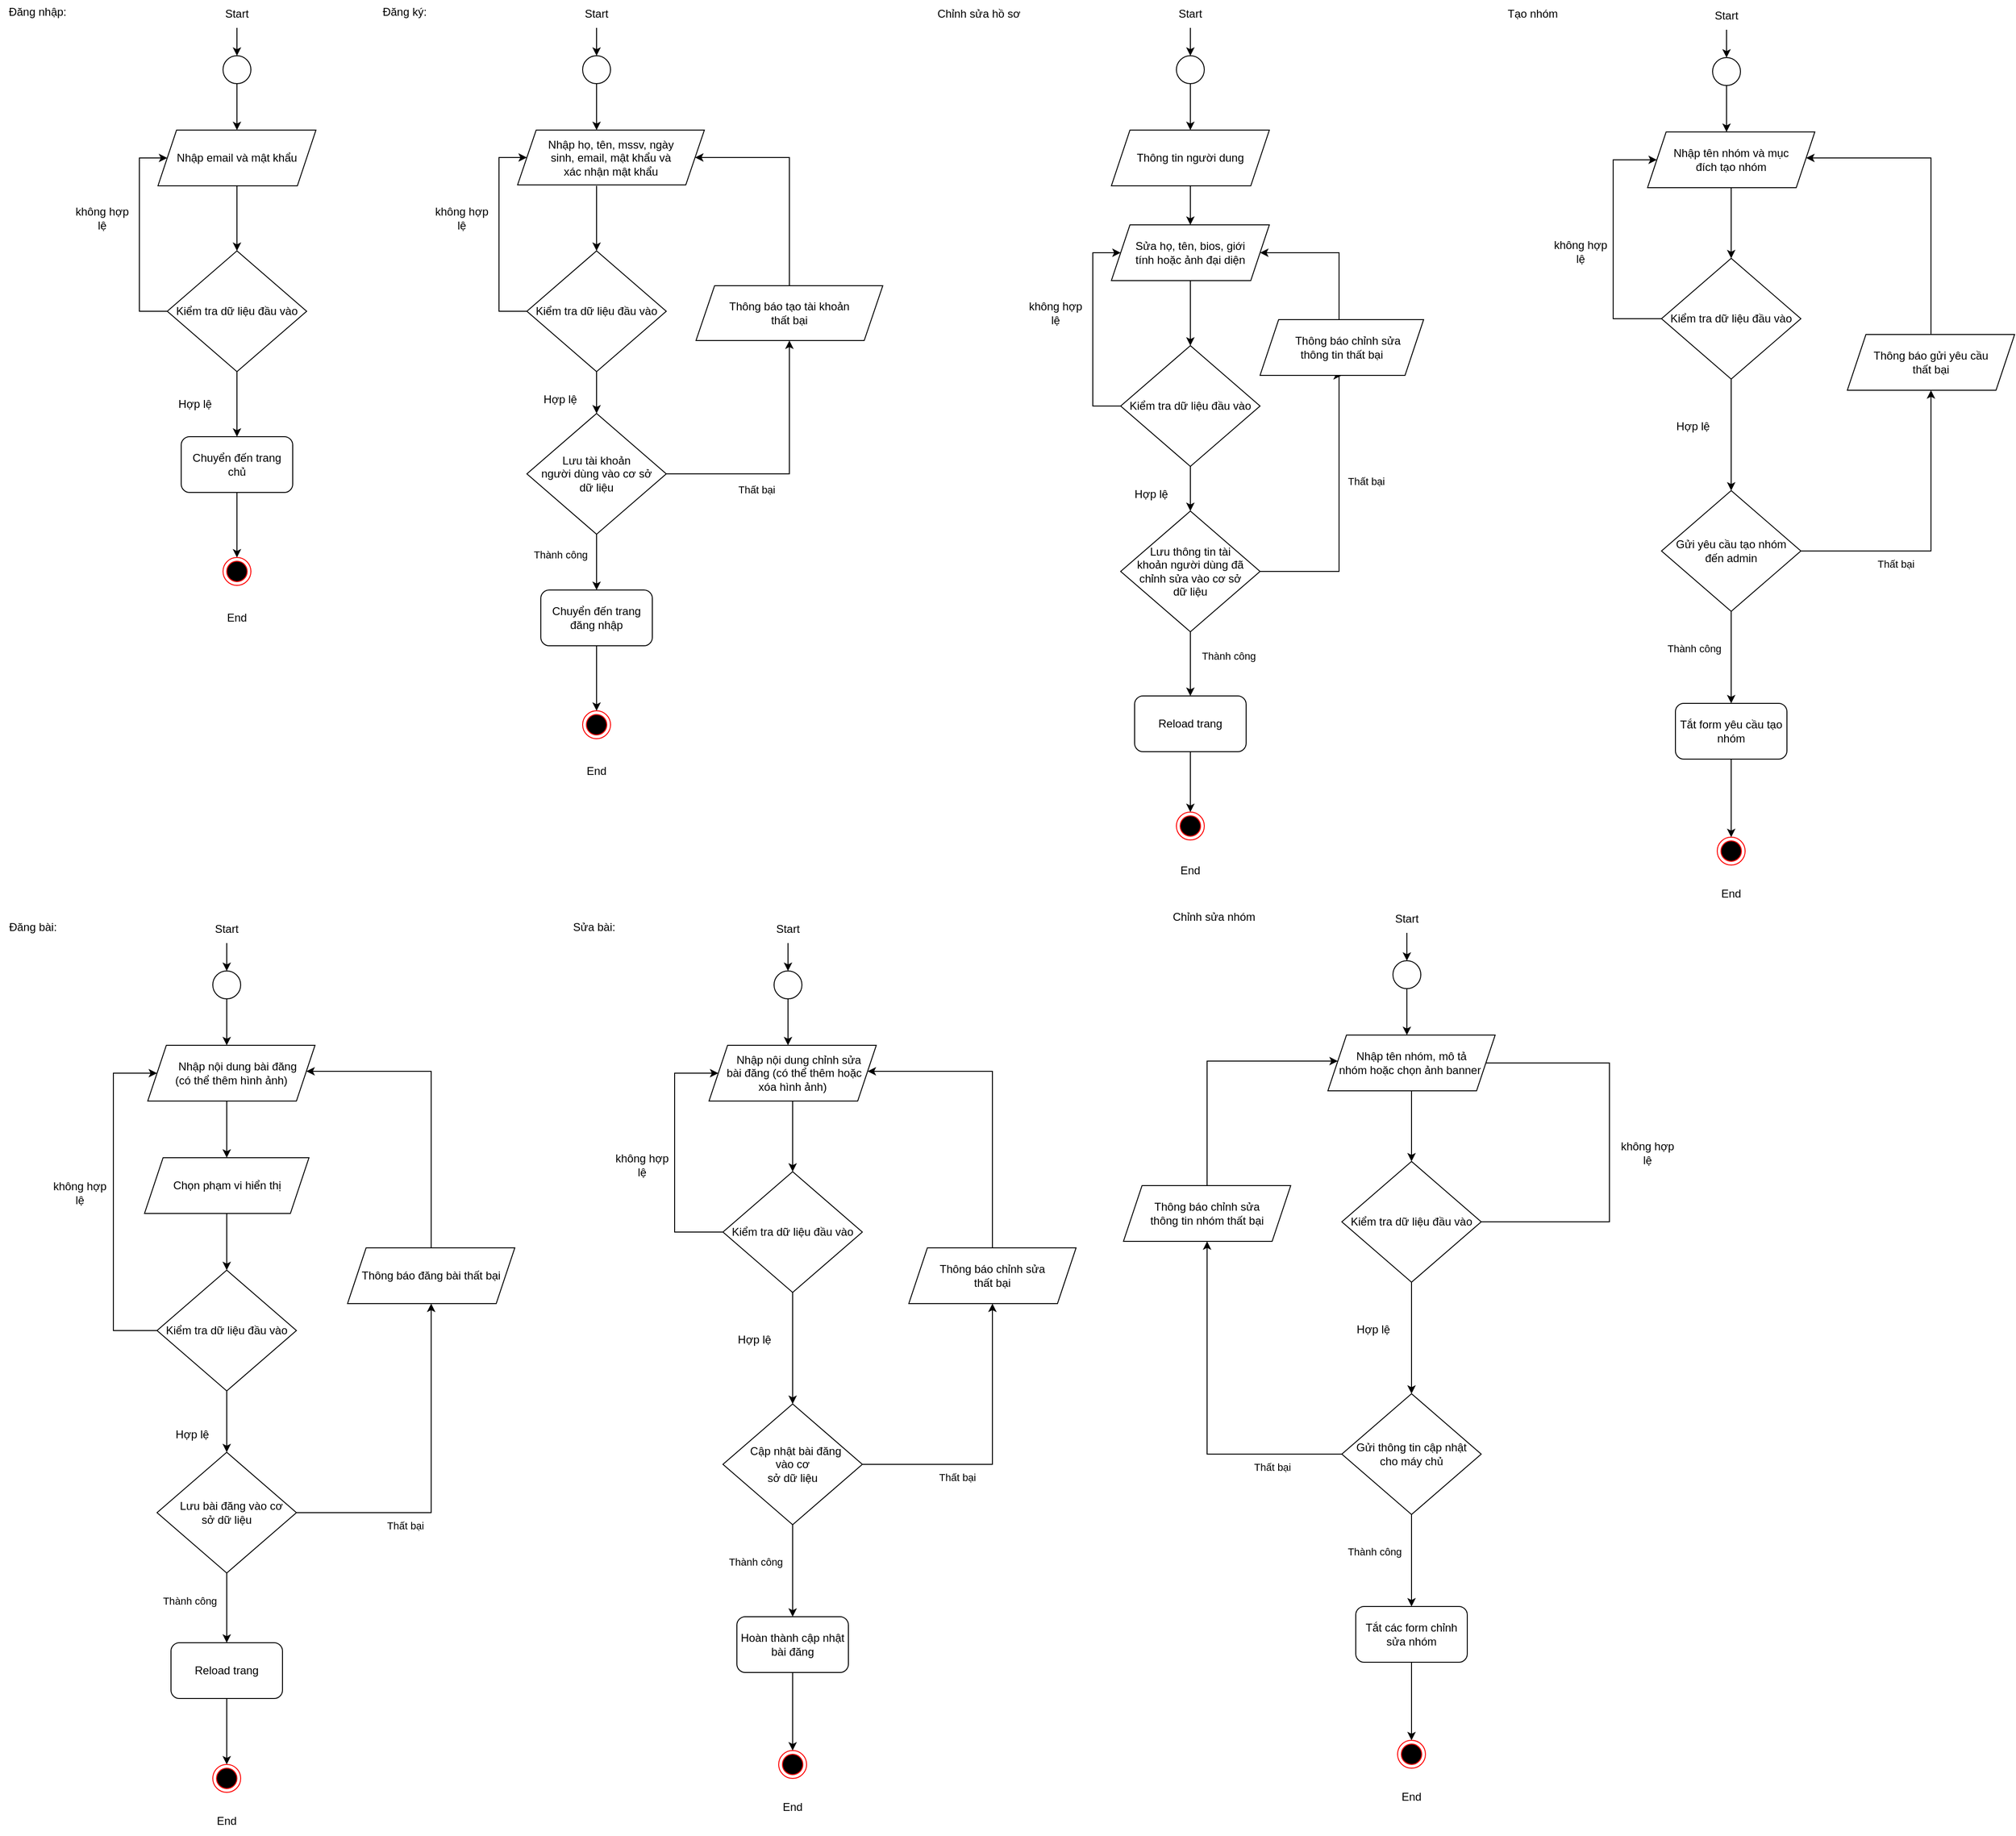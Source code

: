 <mxfile version="24.8.4">
  <diagram name="Page-1" id="thldua14ZTXM0ZRRVlnX">
    <mxGraphModel dx="1687" dy="973" grid="0" gridSize="10" guides="1" tooltips="1" connect="1" arrows="1" fold="1" page="1" pageScale="1" pageWidth="2339" pageHeight="3300" math="0" shadow="0">
      <root>
        <mxCell id="0" />
        <mxCell id="1" parent="0" />
        <mxCell id="zrPP4EijBJYdfeZ9ZNH7-3" value="" style="ellipse;whiteSpace=wrap;html=1;aspect=fixed;" parent="1" vertex="1">
          <mxGeometry x="350" y="100" width="30" height="30" as="geometry" />
        </mxCell>
        <mxCell id="zrPP4EijBJYdfeZ9ZNH7-4" value="" style="endArrow=classic;html=1;rounded=0;entryX=0.5;entryY=0;entryDx=0;entryDy=0;" parent="1" target="zrPP4EijBJYdfeZ9ZNH7-3" edge="1">
          <mxGeometry width="50" height="50" relative="1" as="geometry">
            <mxPoint x="365" y="70" as="sourcePoint" />
            <mxPoint x="565" as="targetPoint" />
          </mxGeometry>
        </mxCell>
        <mxCell id="zrPP4EijBJYdfeZ9ZNH7-5" value="Start" style="text;html=1;align=center;verticalAlign=middle;whiteSpace=wrap;rounded=0;" parent="1" vertex="1">
          <mxGeometry x="335" y="40" width="60" height="30" as="geometry" />
        </mxCell>
        <mxCell id="zrPP4EijBJYdfeZ9ZNH7-6" value="" style="endArrow=classic;html=1;rounded=0;entryX=0.5;entryY=0;entryDx=0;entryDy=0;exitX=0.5;exitY=1;exitDx=0;exitDy=0;" parent="1" source="zrPP4EijBJYdfeZ9ZNH7-3" edge="1">
          <mxGeometry width="50" height="50" relative="1" as="geometry">
            <mxPoint x="400" y="280" as="sourcePoint" />
            <mxPoint x="365" y="180" as="targetPoint" />
          </mxGeometry>
        </mxCell>
        <mxCell id="zrPP4EijBJYdfeZ9ZNH7-7" style="edgeStyle=orthogonalEdgeStyle;rounded=0;orthogonalLoop=1;jettySize=auto;html=1;entryX=0;entryY=0.5;entryDx=0;entryDy=0;" parent="1" source="zrPP4EijBJYdfeZ9ZNH7-9" target="zrPP4EijBJYdfeZ9ZNH7-17" edge="1">
          <mxGeometry relative="1" as="geometry">
            <mxPoint x="305" y="210" as="targetPoint" />
            <Array as="points">
              <mxPoint x="260" y="375" />
              <mxPoint x="260" y="210" />
            </Array>
          </mxGeometry>
        </mxCell>
        <mxCell id="zrPP4EijBJYdfeZ9ZNH7-8" style="edgeStyle=orthogonalEdgeStyle;rounded=0;orthogonalLoop=1;jettySize=auto;html=1;entryX=0.5;entryY=0;entryDx=0;entryDy=0;" parent="1" source="zrPP4EijBJYdfeZ9ZNH7-9" target="zrPP4EijBJYdfeZ9ZNH7-13" edge="1">
          <mxGeometry relative="1" as="geometry" />
        </mxCell>
        <mxCell id="zrPP4EijBJYdfeZ9ZNH7-9" value="Kiểm tra dữ liệu đầu vào" style="rhombus;whiteSpace=wrap;html=1;" parent="1" vertex="1">
          <mxGeometry x="290" y="310" width="150" height="130" as="geometry" />
        </mxCell>
        <mxCell id="zrPP4EijBJYdfeZ9ZNH7-10" value="" style="endArrow=classic;html=1;rounded=0;entryX=0.5;entryY=0;entryDx=0;entryDy=0;exitX=0.5;exitY=1;exitDx=0;exitDy=0;" parent="1" target="zrPP4EijBJYdfeZ9ZNH7-9" edge="1">
          <mxGeometry width="50" height="50" relative="1" as="geometry">
            <mxPoint x="365" y="240" as="sourcePoint" />
            <mxPoint x="450" y="330" as="targetPoint" />
          </mxGeometry>
        </mxCell>
        <mxCell id="zrPP4EijBJYdfeZ9ZNH7-11" value="không hợp lệ" style="text;html=1;align=center;verticalAlign=middle;whiteSpace=wrap;rounded=0;" parent="1" vertex="1">
          <mxGeometry x="190" y="260" width="60" height="30" as="geometry" />
        </mxCell>
        <mxCell id="zrPP4EijBJYdfeZ9ZNH7-12" style="edgeStyle=orthogonalEdgeStyle;rounded=0;orthogonalLoop=1;jettySize=auto;html=1;entryX=0.5;entryY=0;entryDx=0;entryDy=0;" parent="1" source="zrPP4EijBJYdfeZ9ZNH7-13" target="zrPP4EijBJYdfeZ9ZNH7-15" edge="1">
          <mxGeometry relative="1" as="geometry" />
        </mxCell>
        <mxCell id="zrPP4EijBJYdfeZ9ZNH7-13" value="Chuyển đến trang chủ" style="rounded=1;whiteSpace=wrap;html=1;" parent="1" vertex="1">
          <mxGeometry x="305" y="510" width="120" height="60" as="geometry" />
        </mxCell>
        <mxCell id="zrPP4EijBJYdfeZ9ZNH7-14" value="Hợp lệ" style="text;html=1;align=center;verticalAlign=middle;whiteSpace=wrap;rounded=0;" parent="1" vertex="1">
          <mxGeometry x="290" y="460" width="60" height="30" as="geometry" />
        </mxCell>
        <mxCell id="zrPP4EijBJYdfeZ9ZNH7-15" value="" style="ellipse;html=1;shape=endState;fillColor=#000000;strokeColor=#ff0000;" parent="1" vertex="1">
          <mxGeometry x="350" y="640" width="30" height="30" as="geometry" />
        </mxCell>
        <mxCell id="zrPP4EijBJYdfeZ9ZNH7-16" value="End" style="text;html=1;align=center;verticalAlign=middle;whiteSpace=wrap;rounded=0;" parent="1" vertex="1">
          <mxGeometry x="335" y="690" width="60" height="30" as="geometry" />
        </mxCell>
        <mxCell id="zrPP4EijBJYdfeZ9ZNH7-17" value="Nhập email và mật khẩu" style="shape=parallelogram;perimeter=parallelogramPerimeter;whiteSpace=wrap;html=1;fixedSize=1;" parent="1" vertex="1">
          <mxGeometry x="280" y="180" width="170" height="60" as="geometry" />
        </mxCell>
        <mxCell id="zrPP4EijBJYdfeZ9ZNH7-18" value="Đăng nhập:" style="text;html=1;align=center;verticalAlign=middle;resizable=0;points=[];autosize=1;strokeColor=none;fillColor=none;" parent="1" vertex="1">
          <mxGeometry x="110" y="40" width="80" height="26" as="geometry" />
        </mxCell>
        <mxCell id="zrPP4EijBJYdfeZ9ZNH7-19" value="" style="ellipse;whiteSpace=wrap;html=1;aspect=fixed;" parent="1" vertex="1">
          <mxGeometry x="737" y="100" width="30" height="30" as="geometry" />
        </mxCell>
        <mxCell id="zrPP4EijBJYdfeZ9ZNH7-20" value="" style="endArrow=classic;html=1;rounded=0;entryX=0.5;entryY=0;entryDx=0;entryDy=0;" parent="1" target="zrPP4EijBJYdfeZ9ZNH7-19" edge="1">
          <mxGeometry width="50" height="50" relative="1" as="geometry">
            <mxPoint x="752" y="70" as="sourcePoint" />
            <mxPoint x="952" as="targetPoint" />
          </mxGeometry>
        </mxCell>
        <mxCell id="zrPP4EijBJYdfeZ9ZNH7-21" value="Start" style="text;html=1;align=center;verticalAlign=middle;whiteSpace=wrap;rounded=0;" parent="1" vertex="1">
          <mxGeometry x="722" y="40" width="60" height="30" as="geometry" />
        </mxCell>
        <mxCell id="zrPP4EijBJYdfeZ9ZNH7-22" value="" style="endArrow=classic;html=1;rounded=0;entryX=0.5;entryY=0;entryDx=0;entryDy=0;exitX=0.5;exitY=1;exitDx=0;exitDy=0;" parent="1" source="zrPP4EijBJYdfeZ9ZNH7-19" edge="1">
          <mxGeometry width="50" height="50" relative="1" as="geometry">
            <mxPoint x="787" y="280" as="sourcePoint" />
            <mxPoint x="752" y="180" as="targetPoint" />
          </mxGeometry>
        </mxCell>
        <mxCell id="zrPP4EijBJYdfeZ9ZNH7-23" style="edgeStyle=orthogonalEdgeStyle;rounded=0;orthogonalLoop=1;jettySize=auto;html=1;entryX=0;entryY=0.5;entryDx=0;entryDy=0;" parent="1" source="zrPP4EijBJYdfeZ9ZNH7-25" target="zrPP4EijBJYdfeZ9ZNH7-33" edge="1">
          <mxGeometry relative="1" as="geometry">
            <mxPoint x="692" y="210" as="targetPoint" />
            <Array as="points">
              <mxPoint x="647" y="375" />
              <mxPoint x="647" y="210" />
            </Array>
          </mxGeometry>
        </mxCell>
        <mxCell id="zrPP4EijBJYdfeZ9ZNH7-24" style="edgeStyle=orthogonalEdgeStyle;rounded=0;orthogonalLoop=1;jettySize=auto;html=1;" parent="1" source="zrPP4EijBJYdfeZ9ZNH7-25" target="zrPP4EijBJYdfeZ9ZNH7-82" edge="1">
          <mxGeometry relative="1" as="geometry">
            <mxPoint x="752" y="510" as="targetPoint" />
          </mxGeometry>
        </mxCell>
        <mxCell id="zrPP4EijBJYdfeZ9ZNH7-25" value="Kiểm tra dữ liệu đầu vào" style="rhombus;whiteSpace=wrap;html=1;" parent="1" vertex="1">
          <mxGeometry x="677" y="310" width="150" height="130" as="geometry" />
        </mxCell>
        <mxCell id="zrPP4EijBJYdfeZ9ZNH7-26" value="" style="endArrow=classic;html=1;rounded=0;entryX=0.5;entryY=0;entryDx=0;entryDy=0;exitX=0.5;exitY=1;exitDx=0;exitDy=0;" parent="1" target="zrPP4EijBJYdfeZ9ZNH7-25" edge="1">
          <mxGeometry width="50" height="50" relative="1" as="geometry">
            <mxPoint x="752" y="240" as="sourcePoint" />
            <mxPoint x="837" y="330" as="targetPoint" />
          </mxGeometry>
        </mxCell>
        <mxCell id="zrPP4EijBJYdfeZ9ZNH7-27" value="không hợp lệ" style="text;html=1;align=center;verticalAlign=middle;whiteSpace=wrap;rounded=0;" parent="1" vertex="1">
          <mxGeometry x="577" y="260" width="60" height="30" as="geometry" />
        </mxCell>
        <mxCell id="zrPP4EijBJYdfeZ9ZNH7-28" style="edgeStyle=orthogonalEdgeStyle;rounded=0;orthogonalLoop=1;jettySize=auto;html=1;entryX=0.5;entryY=0;entryDx=0;entryDy=0;" parent="1" source="zrPP4EijBJYdfeZ9ZNH7-29" target="zrPP4EijBJYdfeZ9ZNH7-31" edge="1">
          <mxGeometry relative="1" as="geometry" />
        </mxCell>
        <mxCell id="zrPP4EijBJYdfeZ9ZNH7-29" value="Chuyển đến trang đăng nhập" style="rounded=1;whiteSpace=wrap;html=1;" parent="1" vertex="1">
          <mxGeometry x="692" y="675" width="120" height="60" as="geometry" />
        </mxCell>
        <mxCell id="zrPP4EijBJYdfeZ9ZNH7-30" value="Hợp lệ" style="text;html=1;align=center;verticalAlign=middle;whiteSpace=wrap;rounded=0;" parent="1" vertex="1">
          <mxGeometry x="683" y="455" width="60" height="30" as="geometry" />
        </mxCell>
        <mxCell id="zrPP4EijBJYdfeZ9ZNH7-31" value="" style="ellipse;html=1;shape=endState;fillColor=#000000;strokeColor=#ff0000;" parent="1" vertex="1">
          <mxGeometry x="737" y="805" width="30" height="30" as="geometry" />
        </mxCell>
        <mxCell id="zrPP4EijBJYdfeZ9ZNH7-32" value="End" style="text;html=1;align=center;verticalAlign=middle;whiteSpace=wrap;rounded=0;" parent="1" vertex="1">
          <mxGeometry x="722" y="855" width="60" height="30" as="geometry" />
        </mxCell>
        <mxCell id="zrPP4EijBJYdfeZ9ZNH7-33" value="Nhập họ, tên, mssv, ngày&lt;div&gt;sinh, email, mật khẩu và&lt;/div&gt;&lt;div&gt;xác nhận mật khẩu&lt;/div&gt;" style="shape=parallelogram;perimeter=parallelogramPerimeter;whiteSpace=wrap;html=1;fixedSize=1;" parent="1" vertex="1">
          <mxGeometry x="667" y="180" width="201" height="59" as="geometry" />
        </mxCell>
        <mxCell id="zrPP4EijBJYdfeZ9ZNH7-34" value="Đăng ký:" style="text;html=1;align=center;verticalAlign=middle;resizable=0;points=[];autosize=1;strokeColor=none;fillColor=none;" parent="1" vertex="1">
          <mxGeometry x="512" y="40" width="65" height="26" as="geometry" />
        </mxCell>
        <mxCell id="zrPP4EijBJYdfeZ9ZNH7-35" value="" style="ellipse;whiteSpace=wrap;html=1;aspect=fixed;" parent="1" vertex="1">
          <mxGeometry x="1376" y="100" width="30" height="30" as="geometry" />
        </mxCell>
        <mxCell id="zrPP4EijBJYdfeZ9ZNH7-36" value="" style="endArrow=classic;html=1;rounded=0;entryX=0.5;entryY=0;entryDx=0;entryDy=0;" parent="1" target="zrPP4EijBJYdfeZ9ZNH7-35" edge="1">
          <mxGeometry width="50" height="50" relative="1" as="geometry">
            <mxPoint x="1391" y="70" as="sourcePoint" />
            <mxPoint x="1591" as="targetPoint" />
          </mxGeometry>
        </mxCell>
        <mxCell id="zrPP4EijBJYdfeZ9ZNH7-37" value="Start" style="text;html=1;align=center;verticalAlign=middle;whiteSpace=wrap;rounded=0;" parent="1" vertex="1">
          <mxGeometry x="1361" y="40" width="60" height="30" as="geometry" />
        </mxCell>
        <mxCell id="zrPP4EijBJYdfeZ9ZNH7-38" value="" style="endArrow=classic;html=1;rounded=0;exitX=0.5;exitY=1;exitDx=0;exitDy=0;" parent="1" source="zrPP4EijBJYdfeZ9ZNH7-35" target="zrPP4EijBJYdfeZ9ZNH7-71" edge="1">
          <mxGeometry width="50" height="50" relative="1" as="geometry">
            <mxPoint x="1426" y="280" as="sourcePoint" />
            <mxPoint x="1391" y="180" as="targetPoint" />
          </mxGeometry>
        </mxCell>
        <mxCell id="zrPP4EijBJYdfeZ9ZNH7-39" style="edgeStyle=orthogonalEdgeStyle;rounded=0;orthogonalLoop=1;jettySize=auto;html=1;entryX=0;entryY=0.5;entryDx=0;entryDy=0;" parent="1" source="zrPP4EijBJYdfeZ9ZNH7-41" target="zrPP4EijBJYdfeZ9ZNH7-49" edge="1">
          <mxGeometry relative="1" as="geometry">
            <mxPoint x="1331" y="312" as="targetPoint" />
            <Array as="points">
              <mxPoint x="1286" y="477" />
              <mxPoint x="1286" y="312" />
            </Array>
          </mxGeometry>
        </mxCell>
        <mxCell id="zrPP4EijBJYdfeZ9ZNH7-40" style="edgeStyle=orthogonalEdgeStyle;rounded=0;orthogonalLoop=1;jettySize=auto;html=1;" parent="1" source="zrPP4EijBJYdfeZ9ZNH7-41" target="zrPP4EijBJYdfeZ9ZNH7-75" edge="1">
          <mxGeometry relative="1" as="geometry">
            <mxPoint x="1391" y="612" as="targetPoint" />
          </mxGeometry>
        </mxCell>
        <mxCell id="zrPP4EijBJYdfeZ9ZNH7-41" value="Kiểm tra dữ liệu đầu vào" style="rhombus;whiteSpace=wrap;html=1;" parent="1" vertex="1">
          <mxGeometry x="1316" y="412" width="150" height="130" as="geometry" />
        </mxCell>
        <mxCell id="zrPP4EijBJYdfeZ9ZNH7-42" value="" style="endArrow=classic;html=1;rounded=0;entryX=0.5;entryY=0;entryDx=0;entryDy=0;exitX=0.5;exitY=1;exitDx=0;exitDy=0;" parent="1" target="zrPP4EijBJYdfeZ9ZNH7-41" edge="1">
          <mxGeometry width="50" height="50" relative="1" as="geometry">
            <mxPoint x="1391" y="342" as="sourcePoint" />
            <mxPoint x="1476" y="432" as="targetPoint" />
          </mxGeometry>
        </mxCell>
        <mxCell id="zrPP4EijBJYdfeZ9ZNH7-43" value="không hợp lệ" style="text;html=1;align=center;verticalAlign=middle;whiteSpace=wrap;rounded=0;" parent="1" vertex="1">
          <mxGeometry x="1216" y="362" width="60" height="30" as="geometry" />
        </mxCell>
        <mxCell id="zrPP4EijBJYdfeZ9ZNH7-44" style="edgeStyle=orthogonalEdgeStyle;rounded=0;orthogonalLoop=1;jettySize=auto;html=1;entryX=0.5;entryY=0;entryDx=0;entryDy=0;" parent="1" source="zrPP4EijBJYdfeZ9ZNH7-45" target="zrPP4EijBJYdfeZ9ZNH7-47" edge="1">
          <mxGeometry relative="1" as="geometry" />
        </mxCell>
        <mxCell id="zrPP4EijBJYdfeZ9ZNH7-45" value="Reload trang" style="rounded=1;whiteSpace=wrap;html=1;" parent="1" vertex="1">
          <mxGeometry x="1331" y="789" width="120" height="60" as="geometry" />
        </mxCell>
        <mxCell id="zrPP4EijBJYdfeZ9ZNH7-46" value="Hợp lệ" style="text;html=1;align=center;verticalAlign=middle;whiteSpace=wrap;rounded=0;" parent="1" vertex="1">
          <mxGeometry x="1319" y="557" width="60" height="30" as="geometry" />
        </mxCell>
        <mxCell id="zrPP4EijBJYdfeZ9ZNH7-47" value="" style="ellipse;html=1;shape=endState;fillColor=#000000;strokeColor=#ff0000;" parent="1" vertex="1">
          <mxGeometry x="1376" y="914" width="30" height="30" as="geometry" />
        </mxCell>
        <mxCell id="zrPP4EijBJYdfeZ9ZNH7-48" value="End" style="text;html=1;align=center;verticalAlign=middle;whiteSpace=wrap;rounded=0;" parent="1" vertex="1">
          <mxGeometry x="1361" y="962" width="60" height="30" as="geometry" />
        </mxCell>
        <mxCell id="zrPP4EijBJYdfeZ9ZNH7-49" value="Sửa họ, tên, bios, giới&lt;div&gt;tính hoặc ảnh đại diện&lt;/div&gt;" style="shape=parallelogram;perimeter=parallelogramPerimeter;whiteSpace=wrap;html=1;fixedSize=1;" parent="1" vertex="1">
          <mxGeometry x="1306" y="282" width="170" height="60" as="geometry" />
        </mxCell>
        <mxCell id="zrPP4EijBJYdfeZ9ZNH7-50" value="Chỉnh sửa hồ sơ" style="text;html=1;align=center;verticalAlign=middle;resizable=0;points=[];autosize=1;strokeColor=none;fillColor=none;" parent="1" vertex="1">
          <mxGeometry x="1109" y="42" width="107" height="26" as="geometry" />
        </mxCell>
        <mxCell id="zrPP4EijBJYdfeZ9ZNH7-51" value="" style="ellipse;whiteSpace=wrap;html=1;aspect=fixed;" parent="1" vertex="1">
          <mxGeometry x="339" y="1085" width="30" height="30" as="geometry" />
        </mxCell>
        <mxCell id="zrPP4EijBJYdfeZ9ZNH7-52" value="" style="endArrow=classic;html=1;rounded=0;entryX=0.5;entryY=0;entryDx=0;entryDy=0;" parent="1" target="zrPP4EijBJYdfeZ9ZNH7-51" edge="1">
          <mxGeometry width="50" height="50" relative="1" as="geometry">
            <mxPoint x="354" y="1055" as="sourcePoint" />
            <mxPoint x="554" y="985" as="targetPoint" />
          </mxGeometry>
        </mxCell>
        <mxCell id="zrPP4EijBJYdfeZ9ZNH7-53" value="Start" style="text;html=1;align=center;verticalAlign=middle;whiteSpace=wrap;rounded=0;" parent="1" vertex="1">
          <mxGeometry x="324" y="1025" width="60" height="30" as="geometry" />
        </mxCell>
        <mxCell id="zrPP4EijBJYdfeZ9ZNH7-54" value="" style="endArrow=classic;html=1;rounded=0;entryX=0.5;entryY=0;entryDx=0;entryDy=0;exitX=0.5;exitY=1;exitDx=0;exitDy=0;" parent="1" source="zrPP4EijBJYdfeZ9ZNH7-51" edge="1">
          <mxGeometry width="50" height="50" relative="1" as="geometry">
            <mxPoint x="389" y="1265" as="sourcePoint" />
            <mxPoint x="354" y="1165" as="targetPoint" />
          </mxGeometry>
        </mxCell>
        <mxCell id="zrPP4EijBJYdfeZ9ZNH7-55" style="edgeStyle=orthogonalEdgeStyle;rounded=0;orthogonalLoop=1;jettySize=auto;html=1;entryX=0;entryY=0.5;entryDx=0;entryDy=0;" parent="1" source="zrPP4EijBJYdfeZ9ZNH7-57" target="zrPP4EijBJYdfeZ9ZNH7-65" edge="1">
          <mxGeometry relative="1" as="geometry">
            <mxPoint x="294" y="1195" as="targetPoint" />
            <Array as="points">
              <mxPoint x="232" y="1472" />
              <mxPoint x="232" y="1195" />
            </Array>
          </mxGeometry>
        </mxCell>
        <mxCell id="zrPP4EijBJYdfeZ9ZNH7-56" style="edgeStyle=orthogonalEdgeStyle;rounded=0;orthogonalLoop=1;jettySize=auto;html=1;" parent="1" source="zrPP4EijBJYdfeZ9ZNH7-57" target="zrPP4EijBJYdfeZ9ZNH7-89" edge="1">
          <mxGeometry relative="1" as="geometry" />
        </mxCell>
        <mxCell id="zrPP4EijBJYdfeZ9ZNH7-57" value="Kiểm tra dữ liệu đầu vào" style="rhombus;whiteSpace=wrap;html=1;" parent="1" vertex="1">
          <mxGeometry x="279" y="1407" width="150" height="130" as="geometry" />
        </mxCell>
        <mxCell id="zrPP4EijBJYdfeZ9ZNH7-58" value="" style="endArrow=classic;html=1;rounded=0;entryX=0.5;entryY=0;entryDx=0;entryDy=0;exitX=0.5;exitY=1;exitDx=0;exitDy=0;" parent="1" target="zrPP4EijBJYdfeZ9ZNH7-67" edge="1">
          <mxGeometry width="50" height="50" relative="1" as="geometry">
            <mxPoint x="354" y="1225" as="sourcePoint" />
            <mxPoint x="439" y="1315" as="targetPoint" />
          </mxGeometry>
        </mxCell>
        <mxCell id="zrPP4EijBJYdfeZ9ZNH7-59" value="không hợp lệ" style="text;html=1;align=center;verticalAlign=middle;whiteSpace=wrap;rounded=0;" parent="1" vertex="1">
          <mxGeometry x="166" y="1309" width="60" height="30" as="geometry" />
        </mxCell>
        <mxCell id="zrPP4EijBJYdfeZ9ZNH7-60" style="edgeStyle=orthogonalEdgeStyle;rounded=0;orthogonalLoop=1;jettySize=auto;html=1;entryX=0.5;entryY=0;entryDx=0;entryDy=0;" parent="1" source="zrPP4EijBJYdfeZ9ZNH7-61" target="zrPP4EijBJYdfeZ9ZNH7-63" edge="1">
          <mxGeometry relative="1" as="geometry" />
        </mxCell>
        <mxCell id="zrPP4EijBJYdfeZ9ZNH7-61" value="Reload trang" style="rounded=1;whiteSpace=wrap;html=1;" parent="1" vertex="1">
          <mxGeometry x="294" y="1808" width="120" height="60" as="geometry" />
        </mxCell>
        <mxCell id="zrPP4EijBJYdfeZ9ZNH7-62" value="Hợp lệ" style="text;html=1;align=center;verticalAlign=middle;whiteSpace=wrap;rounded=0;" parent="1" vertex="1">
          <mxGeometry x="287" y="1569" width="60" height="30" as="geometry" />
        </mxCell>
        <mxCell id="zrPP4EijBJYdfeZ9ZNH7-63" value="" style="ellipse;html=1;shape=endState;fillColor=#000000;strokeColor=#ff0000;" parent="1" vertex="1">
          <mxGeometry x="339" y="1939" width="30" height="30" as="geometry" />
        </mxCell>
        <mxCell id="zrPP4EijBJYdfeZ9ZNH7-64" value="End" style="text;html=1;align=center;verticalAlign=middle;whiteSpace=wrap;rounded=0;" parent="1" vertex="1">
          <mxGeometry x="324" y="1985" width="60" height="30" as="geometry" />
        </mxCell>
        <mxCell id="zrPP4EijBJYdfeZ9ZNH7-65" value="&amp;nbsp; &amp;nbsp; Nhập nội dung bài đăng&lt;div&gt;(có thể thêm hình ảnh)&lt;/div&gt;" style="shape=parallelogram;perimeter=parallelogramPerimeter;whiteSpace=wrap;html=1;fixedSize=1;" parent="1" vertex="1">
          <mxGeometry x="269" y="1165" width="180" height="60" as="geometry" />
        </mxCell>
        <mxCell id="zrPP4EijBJYdfeZ9ZNH7-66" value="Đăng bài:" style="text;html=1;align=center;verticalAlign=middle;resizable=0;points=[];autosize=1;strokeColor=none;fillColor=none;" parent="1" vertex="1">
          <mxGeometry x="110" y="1025" width="69" height="26" as="geometry" />
        </mxCell>
        <mxCell id="zrPP4EijBJYdfeZ9ZNH7-68" style="edgeStyle=orthogonalEdgeStyle;rounded=0;orthogonalLoop=1;jettySize=auto;html=1;exitX=0.5;exitY=1;exitDx=0;exitDy=0;" parent="1" source="zrPP4EijBJYdfeZ9ZNH7-67" target="zrPP4EijBJYdfeZ9ZNH7-57" edge="1">
          <mxGeometry relative="1" as="geometry" />
        </mxCell>
        <mxCell id="zrPP4EijBJYdfeZ9ZNH7-67" value="Chọn phạm vi hiển thị" style="shape=parallelogram;perimeter=parallelogramPerimeter;whiteSpace=wrap;html=1;fixedSize=1;" parent="1" vertex="1">
          <mxGeometry x="265.5" y="1286" width="177" height="60" as="geometry" />
        </mxCell>
        <mxCell id="zrPP4EijBJYdfeZ9ZNH7-70" style="edgeStyle=orthogonalEdgeStyle;rounded=0;orthogonalLoop=1;jettySize=auto;html=1;" parent="1" source="zrPP4EijBJYdfeZ9ZNH7-82" target="zrPP4EijBJYdfeZ9ZNH7-29" edge="1">
          <mxGeometry relative="1" as="geometry">
            <mxPoint x="752" y="570" as="sourcePoint" />
          </mxGeometry>
        </mxCell>
        <mxCell id="zrPP4EijBJYdfeZ9ZNH7-86" value="Thành công" style="edgeLabel;html=1;align=center;verticalAlign=middle;resizable=0;points=[];" parent="zrPP4EijBJYdfeZ9ZNH7-70" vertex="1" connectable="0">
          <mxGeometry x="-0.3" relative="1" as="geometry">
            <mxPoint x="-39" y="1" as="offset" />
          </mxGeometry>
        </mxCell>
        <mxCell id="zrPP4EijBJYdfeZ9ZNH7-72" style="edgeStyle=orthogonalEdgeStyle;rounded=0;orthogonalLoop=1;jettySize=auto;html=1;exitX=0.5;exitY=1;exitDx=0;exitDy=0;" parent="1" source="zrPP4EijBJYdfeZ9ZNH7-71" target="zrPP4EijBJYdfeZ9ZNH7-49" edge="1">
          <mxGeometry relative="1" as="geometry" />
        </mxCell>
        <mxCell id="zrPP4EijBJYdfeZ9ZNH7-71" value="Thông tin người dung" style="shape=parallelogram;perimeter=parallelogramPerimeter;whiteSpace=wrap;html=1;fixedSize=1;" parent="1" vertex="1">
          <mxGeometry x="1306" y="180" width="170" height="60" as="geometry" />
        </mxCell>
        <mxCell id="zrPP4EijBJYdfeZ9ZNH7-74" style="edgeStyle=orthogonalEdgeStyle;rounded=0;orthogonalLoop=1;jettySize=auto;html=1;exitX=0.5;exitY=1;exitDx=0;exitDy=0;" parent="1" source="zrPP4EijBJYdfeZ9ZNH7-75" target="zrPP4EijBJYdfeZ9ZNH7-45" edge="1">
          <mxGeometry relative="1" as="geometry">
            <mxPoint x="1391" y="672" as="sourcePoint" />
          </mxGeometry>
        </mxCell>
        <mxCell id="zrPP4EijBJYdfeZ9ZNH7-76" style="edgeStyle=orthogonalEdgeStyle;rounded=0;orthogonalLoop=1;jettySize=auto;html=1;exitX=1;exitY=0.5;exitDx=0;exitDy=0;entryX=0.5;entryY=1;entryDx=0;entryDy=0;" parent="1" source="zrPP4EijBJYdfeZ9ZNH7-75" target="zrPP4EijBJYdfeZ9ZNH7-79" edge="1">
          <mxGeometry relative="1" as="geometry">
            <Array as="points">
              <mxPoint x="1551" y="655" />
            </Array>
          </mxGeometry>
        </mxCell>
        <mxCell id="zrPP4EijBJYdfeZ9ZNH7-77" value="Thành công" style="edgeLabel;html=1;align=center;verticalAlign=middle;resizable=0;points=[];" parent="zrPP4EijBJYdfeZ9ZNH7-76" vertex="1" connectable="0">
          <mxGeometry x="0.252" y="2" relative="1" as="geometry">
            <mxPoint x="-117" y="193" as="offset" />
          </mxGeometry>
        </mxCell>
        <mxCell id="zrPP4EijBJYdfeZ9ZNH7-78" value="Thất bại" style="edgeLabel;html=1;align=center;verticalAlign=middle;resizable=0;points=[];" parent="zrPP4EijBJYdfeZ9ZNH7-76" vertex="1" connectable="0">
          <mxGeometry x="0.01" y="-4" relative="1" as="geometry">
            <mxPoint x="25" y="-31" as="offset" />
          </mxGeometry>
        </mxCell>
        <mxCell id="zrPP4EijBJYdfeZ9ZNH7-75" value="Lưu thông tin tài&lt;div&gt;khoản&amp;nbsp;&lt;span style=&quot;background-color: initial;&quot;&gt;người dùng đã&lt;/span&gt;&lt;/div&gt;&lt;div&gt;&lt;span style=&quot;background-color: initial;&quot;&gt;chỉnh sửa vào cơ sở&lt;/span&gt;&lt;div&gt;dữ liệu&lt;/div&gt;&lt;/div&gt;" style="rhombus;whiteSpace=wrap;html=1;" parent="1" vertex="1">
          <mxGeometry x="1316" y="590" width="150" height="130" as="geometry" />
        </mxCell>
        <mxCell id="zrPP4EijBJYdfeZ9ZNH7-80" style="edgeStyle=orthogonalEdgeStyle;rounded=0;orthogonalLoop=1;jettySize=auto;html=1;exitX=0.5;exitY=0;exitDx=0;exitDy=0;entryX=1;entryY=0.5;entryDx=0;entryDy=0;" parent="1" source="zrPP4EijBJYdfeZ9ZNH7-79" target="zrPP4EijBJYdfeZ9ZNH7-49" edge="1">
          <mxGeometry relative="1" as="geometry">
            <Array as="points">
              <mxPoint x="1551" y="312" />
            </Array>
          </mxGeometry>
        </mxCell>
        <mxCell id="zrPP4EijBJYdfeZ9ZNH7-79" value="&amp;nbsp; &amp;nbsp; Thông báo chỉnh sửa&lt;div&gt;thông tin thất bại&lt;/div&gt;" style="shape=parallelogram;perimeter=parallelogramPerimeter;whiteSpace=wrap;html=1;fixedSize=1;" parent="1" vertex="1">
          <mxGeometry x="1466" y="384" width="176" height="60" as="geometry" />
        </mxCell>
        <mxCell id="zrPP4EijBJYdfeZ9ZNH7-85" style="edgeStyle=orthogonalEdgeStyle;rounded=0;orthogonalLoop=1;jettySize=auto;html=1;exitX=1;exitY=0.5;exitDx=0;exitDy=0;" parent="1" source="zrPP4EijBJYdfeZ9ZNH7-82" target="zrPP4EijBJYdfeZ9ZNH7-84" edge="1">
          <mxGeometry relative="1" as="geometry" />
        </mxCell>
        <mxCell id="zrPP4EijBJYdfeZ9ZNH7-87" value="Thất bại" style="edgeLabel;html=1;align=center;verticalAlign=middle;resizable=0;points=[];" parent="zrPP4EijBJYdfeZ9ZNH7-85" vertex="1" connectable="0">
          <mxGeometry x="-0.29" relative="1" as="geometry">
            <mxPoint x="-1" y="17" as="offset" />
          </mxGeometry>
        </mxCell>
        <mxCell id="zrPP4EijBJYdfeZ9ZNH7-82" value="Lưu tài khoản&lt;div&gt;người&amp;nbsp;&lt;span style=&quot;background-color: initial;&quot;&gt;dùng vào cơ sở&lt;/span&gt;&lt;div&gt;dữ liệu&lt;/div&gt;&lt;/div&gt;" style="rhombus;whiteSpace=wrap;html=1;" parent="1" vertex="1">
          <mxGeometry x="677" y="485" width="150" height="130" as="geometry" />
        </mxCell>
        <mxCell id="zrPP4EijBJYdfeZ9ZNH7-88" style="edgeStyle=orthogonalEdgeStyle;rounded=0;orthogonalLoop=1;jettySize=auto;html=1;exitX=0.5;exitY=0;exitDx=0;exitDy=0;entryX=1;entryY=0.5;entryDx=0;entryDy=0;" parent="1" source="zrPP4EijBJYdfeZ9ZNH7-84" target="zrPP4EijBJYdfeZ9ZNH7-33" edge="1">
          <mxGeometry relative="1" as="geometry">
            <Array as="points">
              <mxPoint x="960" y="210" />
            </Array>
          </mxGeometry>
        </mxCell>
        <mxCell id="zrPP4EijBJYdfeZ9ZNH7-84" value="Thông báo tạo tài khoản&lt;div&gt;thất bại&lt;/div&gt;" style="shape=parallelogram;perimeter=parallelogramPerimeter;whiteSpace=wrap;html=1;fixedSize=1;" parent="1" vertex="1">
          <mxGeometry x="859" y="347.5" width="201" height="59" as="geometry" />
        </mxCell>
        <mxCell id="zrPP4EijBJYdfeZ9ZNH7-90" style="edgeStyle=orthogonalEdgeStyle;rounded=0;orthogonalLoop=1;jettySize=auto;html=1;exitX=0.5;exitY=1;exitDx=0;exitDy=0;" parent="1" source="zrPP4EijBJYdfeZ9ZNH7-89" target="zrPP4EijBJYdfeZ9ZNH7-61" edge="1">
          <mxGeometry relative="1" as="geometry" />
        </mxCell>
        <mxCell id="zrPP4EijBJYdfeZ9ZNH7-91" value="Thành công" style="edgeLabel;html=1;align=center;verticalAlign=middle;resizable=0;points=[];" parent="zrPP4EijBJYdfeZ9ZNH7-90" vertex="1" connectable="0">
          <mxGeometry x="-0.2" y="3" relative="1" as="geometry">
            <mxPoint x="-43" as="offset" />
          </mxGeometry>
        </mxCell>
        <mxCell id="zrPP4EijBJYdfeZ9ZNH7-93" style="edgeStyle=orthogonalEdgeStyle;rounded=0;orthogonalLoop=1;jettySize=auto;html=1;exitX=1;exitY=0.5;exitDx=0;exitDy=0;" parent="1" source="zrPP4EijBJYdfeZ9ZNH7-89" target="zrPP4EijBJYdfeZ9ZNH7-92" edge="1">
          <mxGeometry relative="1" as="geometry" />
        </mxCell>
        <mxCell id="zrPP4EijBJYdfeZ9ZNH7-95" value="Thất bại" style="edgeLabel;html=1;align=center;verticalAlign=middle;resizable=0;points=[];" parent="zrPP4EijBJYdfeZ9ZNH7-93" vertex="1" connectable="0">
          <mxGeometry x="-0.455" y="1" relative="1" as="geometry">
            <mxPoint x="16" y="15" as="offset" />
          </mxGeometry>
        </mxCell>
        <mxCell id="zrPP4EijBJYdfeZ9ZNH7-89" value="&amp;nbsp; &amp;nbsp;Lưu bài đăng vào cơ&lt;div&gt;sở dữ liệu&lt;/div&gt;" style="rhombus;whiteSpace=wrap;html=1;" parent="1" vertex="1">
          <mxGeometry x="279" y="1603" width="150" height="130" as="geometry" />
        </mxCell>
        <mxCell id="zrPP4EijBJYdfeZ9ZNH7-96" style="edgeStyle=orthogonalEdgeStyle;rounded=0;orthogonalLoop=1;jettySize=auto;html=1;exitX=0.5;exitY=0;exitDx=0;exitDy=0;" parent="1" source="zrPP4EijBJYdfeZ9ZNH7-92" target="zrPP4EijBJYdfeZ9ZNH7-65" edge="1">
          <mxGeometry relative="1" as="geometry">
            <Array as="points">
              <mxPoint x="574" y="1193" />
            </Array>
          </mxGeometry>
        </mxCell>
        <mxCell id="zrPP4EijBJYdfeZ9ZNH7-92" value="Thông báo đăng bài thất bại" style="shape=parallelogram;perimeter=parallelogramPerimeter;whiteSpace=wrap;html=1;fixedSize=1;" parent="1" vertex="1">
          <mxGeometry x="484" y="1383" width="180" height="60" as="geometry" />
        </mxCell>
        <mxCell id="I4O5xyEKgsiIxu2QFyqc-1" value="" style="ellipse;whiteSpace=wrap;html=1;aspect=fixed;" parent="1" vertex="1">
          <mxGeometry x="943" y="1085" width="30" height="30" as="geometry" />
        </mxCell>
        <mxCell id="I4O5xyEKgsiIxu2QFyqc-2" value="" style="endArrow=classic;html=1;rounded=0;entryX=0.5;entryY=0;entryDx=0;entryDy=0;" parent="1" target="I4O5xyEKgsiIxu2QFyqc-1" edge="1">
          <mxGeometry width="50" height="50" relative="1" as="geometry">
            <mxPoint x="958" y="1055" as="sourcePoint" />
            <mxPoint x="1158" y="985" as="targetPoint" />
          </mxGeometry>
        </mxCell>
        <mxCell id="I4O5xyEKgsiIxu2QFyqc-3" value="Start" style="text;html=1;align=center;verticalAlign=middle;whiteSpace=wrap;rounded=0;" parent="1" vertex="1">
          <mxGeometry x="928" y="1025" width="60" height="30" as="geometry" />
        </mxCell>
        <mxCell id="I4O5xyEKgsiIxu2QFyqc-4" value="" style="endArrow=classic;html=1;rounded=0;entryX=0.5;entryY=0;entryDx=0;entryDy=0;exitX=0.5;exitY=1;exitDx=0;exitDy=0;" parent="1" source="I4O5xyEKgsiIxu2QFyqc-1" edge="1">
          <mxGeometry width="50" height="50" relative="1" as="geometry">
            <mxPoint x="993" y="1265" as="sourcePoint" />
            <mxPoint x="958" y="1165" as="targetPoint" />
          </mxGeometry>
        </mxCell>
        <mxCell id="I4O5xyEKgsiIxu2QFyqc-5" style="edgeStyle=orthogonalEdgeStyle;rounded=0;orthogonalLoop=1;jettySize=auto;html=1;entryX=0;entryY=0.5;entryDx=0;entryDy=0;" parent="1" source="I4O5xyEKgsiIxu2QFyqc-7" target="I4O5xyEKgsiIxu2QFyqc-15" edge="1">
          <mxGeometry relative="1" as="geometry">
            <mxPoint x="898" y="1195" as="targetPoint" />
            <Array as="points">
              <mxPoint x="836" y="1366" />
              <mxPoint x="836" y="1195" />
            </Array>
          </mxGeometry>
        </mxCell>
        <mxCell id="I4O5xyEKgsiIxu2QFyqc-6" style="edgeStyle=orthogonalEdgeStyle;rounded=0;orthogonalLoop=1;jettySize=auto;html=1;" parent="1" source="I4O5xyEKgsiIxu2QFyqc-7" target="I4O5xyEKgsiIxu2QFyqc-23" edge="1">
          <mxGeometry relative="1" as="geometry" />
        </mxCell>
        <mxCell id="I4O5xyEKgsiIxu2QFyqc-7" value="Kiểm tra dữ liệu đầu vào" style="rhombus;whiteSpace=wrap;html=1;" parent="1" vertex="1">
          <mxGeometry x="888" y="1301" width="150" height="130" as="geometry" />
        </mxCell>
        <mxCell id="I4O5xyEKgsiIxu2QFyqc-9" value="không hợp lệ" style="text;html=1;align=center;verticalAlign=middle;whiteSpace=wrap;rounded=0;" parent="1" vertex="1">
          <mxGeometry x="771" y="1279" width="60" height="30" as="geometry" />
        </mxCell>
        <mxCell id="I4O5xyEKgsiIxu2QFyqc-10" style="edgeStyle=orthogonalEdgeStyle;rounded=0;orthogonalLoop=1;jettySize=auto;html=1;entryX=0.5;entryY=0;entryDx=0;entryDy=0;" parent="1" source="I4O5xyEKgsiIxu2QFyqc-11" target="I4O5xyEKgsiIxu2QFyqc-13" edge="1">
          <mxGeometry relative="1" as="geometry" />
        </mxCell>
        <mxCell id="I4O5xyEKgsiIxu2QFyqc-11" value="Hoàn thành cập nhật bài đăng" style="rounded=1;whiteSpace=wrap;html=1;" parent="1" vertex="1">
          <mxGeometry x="903" y="1780" width="120" height="60" as="geometry" />
        </mxCell>
        <mxCell id="I4O5xyEKgsiIxu2QFyqc-12" value="Hợp lệ" style="text;html=1;align=center;verticalAlign=middle;whiteSpace=wrap;rounded=0;" parent="1" vertex="1">
          <mxGeometry x="892" y="1467" width="60" height="30" as="geometry" />
        </mxCell>
        <mxCell id="I4O5xyEKgsiIxu2QFyqc-13" value="" style="ellipse;html=1;shape=endState;fillColor=#000000;strokeColor=#ff0000;" parent="1" vertex="1">
          <mxGeometry x="948" y="1924" width="30" height="30" as="geometry" />
        </mxCell>
        <mxCell id="I4O5xyEKgsiIxu2QFyqc-14" value="End" style="text;html=1;align=center;verticalAlign=middle;whiteSpace=wrap;rounded=0;" parent="1" vertex="1">
          <mxGeometry x="933" y="1970" width="60" height="30" as="geometry" />
        </mxCell>
        <mxCell id="I4O5xyEKgsiIxu2QFyqc-26" style="edgeStyle=orthogonalEdgeStyle;rounded=0;orthogonalLoop=1;jettySize=auto;html=1;exitX=0.5;exitY=1;exitDx=0;exitDy=0;" parent="1" source="I4O5xyEKgsiIxu2QFyqc-15" target="I4O5xyEKgsiIxu2QFyqc-7" edge="1">
          <mxGeometry relative="1" as="geometry" />
        </mxCell>
        <mxCell id="I4O5xyEKgsiIxu2QFyqc-15" value="&amp;nbsp; &amp;nbsp; Nhập nội dung chỉnh sửa&lt;div&gt;&amp;nbsp;bài đăng (có thể thêm&amp;nbsp;&lt;span style=&quot;background-color: initial;&quot;&gt;hoặc xóa&amp;nbsp;&lt;/span&gt;&lt;span style=&quot;background-color: initial;&quot;&gt;hình ảnh)&lt;/span&gt;&lt;/div&gt;" style="shape=parallelogram;perimeter=parallelogramPerimeter;whiteSpace=wrap;html=1;fixedSize=1;" parent="1" vertex="1">
          <mxGeometry x="873" y="1165" width="180" height="60" as="geometry" />
        </mxCell>
        <mxCell id="I4O5xyEKgsiIxu2QFyqc-16" value="Sửa bài:" style="text;html=1;align=center;verticalAlign=middle;resizable=0;points=[];autosize=1;strokeColor=none;fillColor=none;" parent="1" vertex="1">
          <mxGeometry x="717" y="1025" width="63" height="26" as="geometry" />
        </mxCell>
        <mxCell id="I4O5xyEKgsiIxu2QFyqc-19" style="edgeStyle=orthogonalEdgeStyle;rounded=0;orthogonalLoop=1;jettySize=auto;html=1;exitX=0.5;exitY=1;exitDx=0;exitDy=0;" parent="1" source="I4O5xyEKgsiIxu2QFyqc-23" target="I4O5xyEKgsiIxu2QFyqc-11" edge="1">
          <mxGeometry relative="1" as="geometry" />
        </mxCell>
        <mxCell id="I4O5xyEKgsiIxu2QFyqc-20" value="Thành công" style="edgeLabel;html=1;align=center;verticalAlign=middle;resizable=0;points=[];" parent="I4O5xyEKgsiIxu2QFyqc-19" vertex="1" connectable="0">
          <mxGeometry x="-0.2" y="3" relative="1" as="geometry">
            <mxPoint x="-43" as="offset" />
          </mxGeometry>
        </mxCell>
        <mxCell id="I4O5xyEKgsiIxu2QFyqc-21" style="edgeStyle=orthogonalEdgeStyle;rounded=0;orthogonalLoop=1;jettySize=auto;html=1;exitX=1;exitY=0.5;exitDx=0;exitDy=0;" parent="1" source="I4O5xyEKgsiIxu2QFyqc-23" target="I4O5xyEKgsiIxu2QFyqc-25" edge="1">
          <mxGeometry relative="1" as="geometry" />
        </mxCell>
        <mxCell id="I4O5xyEKgsiIxu2QFyqc-22" value="Thất bại" style="edgeLabel;html=1;align=center;verticalAlign=middle;resizable=0;points=[];" parent="I4O5xyEKgsiIxu2QFyqc-21" vertex="1" connectable="0">
          <mxGeometry x="-0.455" y="1" relative="1" as="geometry">
            <mxPoint x="16" y="15" as="offset" />
          </mxGeometry>
        </mxCell>
        <mxCell id="I4O5xyEKgsiIxu2QFyqc-23" value="&amp;nbsp; &amp;nbsp;Cập nhật bài đăng&amp;nbsp;&lt;div&gt;vào cơ&lt;div&gt;sở dữ liệu&lt;/div&gt;&lt;/div&gt;" style="rhombus;whiteSpace=wrap;html=1;" parent="1" vertex="1">
          <mxGeometry x="888" y="1551" width="150" height="130" as="geometry" />
        </mxCell>
        <mxCell id="I4O5xyEKgsiIxu2QFyqc-24" style="edgeStyle=orthogonalEdgeStyle;rounded=0;orthogonalLoop=1;jettySize=auto;html=1;exitX=0.5;exitY=0;exitDx=0;exitDy=0;" parent="1" source="I4O5xyEKgsiIxu2QFyqc-25" target="I4O5xyEKgsiIxu2QFyqc-15" edge="1">
          <mxGeometry relative="1" as="geometry">
            <Array as="points">
              <mxPoint x="1178" y="1193" />
            </Array>
          </mxGeometry>
        </mxCell>
        <mxCell id="I4O5xyEKgsiIxu2QFyqc-25" value="Thông báo chỉnh sửa&lt;div&gt;thất&amp;nbsp;&lt;span style=&quot;background-color: initial;&quot;&gt;bại&lt;/span&gt;&lt;/div&gt;" style="shape=parallelogram;perimeter=parallelogramPerimeter;whiteSpace=wrap;html=1;fixedSize=1;" parent="1" vertex="1">
          <mxGeometry x="1088" y="1383" width="180" height="60" as="geometry" />
        </mxCell>
        <mxCell id="I4O5xyEKgsiIxu2QFyqc-27" value="" style="ellipse;whiteSpace=wrap;html=1;aspect=fixed;" parent="1" vertex="1">
          <mxGeometry x="1953" y="102" width="30" height="30" as="geometry" />
        </mxCell>
        <mxCell id="I4O5xyEKgsiIxu2QFyqc-28" value="" style="endArrow=classic;html=1;rounded=0;entryX=0.5;entryY=0;entryDx=0;entryDy=0;" parent="1" target="I4O5xyEKgsiIxu2QFyqc-27" edge="1">
          <mxGeometry width="50" height="50" relative="1" as="geometry">
            <mxPoint x="1968" y="72" as="sourcePoint" />
            <mxPoint x="2168" y="2" as="targetPoint" />
          </mxGeometry>
        </mxCell>
        <mxCell id="I4O5xyEKgsiIxu2QFyqc-29" value="Start" style="text;html=1;align=center;verticalAlign=middle;whiteSpace=wrap;rounded=0;" parent="1" vertex="1">
          <mxGeometry x="1938" y="42" width="60" height="30" as="geometry" />
        </mxCell>
        <mxCell id="I4O5xyEKgsiIxu2QFyqc-30" value="" style="endArrow=classic;html=1;rounded=0;entryX=0.5;entryY=0;entryDx=0;entryDy=0;exitX=0.5;exitY=1;exitDx=0;exitDy=0;" parent="1" source="I4O5xyEKgsiIxu2QFyqc-27" edge="1">
          <mxGeometry width="50" height="50" relative="1" as="geometry">
            <mxPoint x="2003" y="282" as="sourcePoint" />
            <mxPoint x="1968" y="182" as="targetPoint" />
          </mxGeometry>
        </mxCell>
        <mxCell id="I4O5xyEKgsiIxu2QFyqc-31" style="edgeStyle=orthogonalEdgeStyle;rounded=0;orthogonalLoop=1;jettySize=auto;html=1;entryX=0;entryY=0.5;entryDx=0;entryDy=0;" parent="1" source="I4O5xyEKgsiIxu2QFyqc-33" target="I4O5xyEKgsiIxu2QFyqc-41" edge="1">
          <mxGeometry relative="1" as="geometry">
            <mxPoint x="1908" y="212" as="targetPoint" />
            <Array as="points">
              <mxPoint x="1846" y="383" />
              <mxPoint x="1846" y="212" />
            </Array>
          </mxGeometry>
        </mxCell>
        <mxCell id="I4O5xyEKgsiIxu2QFyqc-32" style="edgeStyle=orthogonalEdgeStyle;rounded=0;orthogonalLoop=1;jettySize=auto;html=1;" parent="1" source="I4O5xyEKgsiIxu2QFyqc-33" target="I4O5xyEKgsiIxu2QFyqc-47" edge="1">
          <mxGeometry relative="1" as="geometry" />
        </mxCell>
        <mxCell id="I4O5xyEKgsiIxu2QFyqc-33" value="Kiểm tra dữ liệu đầu vào" style="rhombus;whiteSpace=wrap;html=1;" parent="1" vertex="1">
          <mxGeometry x="1898" y="318" width="150" height="130" as="geometry" />
        </mxCell>
        <mxCell id="I4O5xyEKgsiIxu2QFyqc-34" value="không hợp lệ" style="text;html=1;align=center;verticalAlign=middle;whiteSpace=wrap;rounded=0;" parent="1" vertex="1">
          <mxGeometry x="1781" y="296" width="60" height="30" as="geometry" />
        </mxCell>
        <mxCell id="I4O5xyEKgsiIxu2QFyqc-35" style="edgeStyle=orthogonalEdgeStyle;rounded=0;orthogonalLoop=1;jettySize=auto;html=1;entryX=0.5;entryY=0;entryDx=0;entryDy=0;" parent="1" source="I4O5xyEKgsiIxu2QFyqc-36" target="I4O5xyEKgsiIxu2QFyqc-38" edge="1">
          <mxGeometry relative="1" as="geometry" />
        </mxCell>
        <mxCell id="I4O5xyEKgsiIxu2QFyqc-36" value="Tắt form yêu cầu tạo nhóm" style="rounded=1;whiteSpace=wrap;html=1;" parent="1" vertex="1">
          <mxGeometry x="1913" y="797" width="120" height="60" as="geometry" />
        </mxCell>
        <mxCell id="I4O5xyEKgsiIxu2QFyqc-37" value="Hợp lệ" style="text;html=1;align=center;verticalAlign=middle;whiteSpace=wrap;rounded=0;" parent="1" vertex="1">
          <mxGeometry x="1902" y="484" width="60" height="30" as="geometry" />
        </mxCell>
        <mxCell id="I4O5xyEKgsiIxu2QFyqc-38" value="" style="ellipse;html=1;shape=endState;fillColor=#000000;strokeColor=#ff0000;" parent="1" vertex="1">
          <mxGeometry x="1958" y="941" width="30" height="30" as="geometry" />
        </mxCell>
        <mxCell id="I4O5xyEKgsiIxu2QFyqc-39" value="End" style="text;html=1;align=center;verticalAlign=middle;whiteSpace=wrap;rounded=0;" parent="1" vertex="1">
          <mxGeometry x="1943" y="987" width="60" height="30" as="geometry" />
        </mxCell>
        <mxCell id="I4O5xyEKgsiIxu2QFyqc-40" style="edgeStyle=orthogonalEdgeStyle;rounded=0;orthogonalLoop=1;jettySize=auto;html=1;exitX=0.5;exitY=1;exitDx=0;exitDy=0;" parent="1" source="I4O5xyEKgsiIxu2QFyqc-41" target="I4O5xyEKgsiIxu2QFyqc-33" edge="1">
          <mxGeometry relative="1" as="geometry" />
        </mxCell>
        <mxCell id="I4O5xyEKgsiIxu2QFyqc-41" value="Nhập tên nhóm và mục&lt;div&gt;đích tạo nhóm&lt;/div&gt;" style="shape=parallelogram;perimeter=parallelogramPerimeter;whiteSpace=wrap;html=1;fixedSize=1;" parent="1" vertex="1">
          <mxGeometry x="1883" y="182" width="180" height="60" as="geometry" />
        </mxCell>
        <mxCell id="I4O5xyEKgsiIxu2QFyqc-42" value="Tạo nhóm" style="text;html=1;align=center;verticalAlign=middle;resizable=0;points=[];autosize=1;strokeColor=none;fillColor=none;" parent="1" vertex="1">
          <mxGeometry x="1723" y="42" width="72" height="26" as="geometry" />
        </mxCell>
        <mxCell id="I4O5xyEKgsiIxu2QFyqc-43" style="edgeStyle=orthogonalEdgeStyle;rounded=0;orthogonalLoop=1;jettySize=auto;html=1;exitX=0.5;exitY=1;exitDx=0;exitDy=0;" parent="1" source="I4O5xyEKgsiIxu2QFyqc-47" target="I4O5xyEKgsiIxu2QFyqc-36" edge="1">
          <mxGeometry relative="1" as="geometry" />
        </mxCell>
        <mxCell id="I4O5xyEKgsiIxu2QFyqc-44" value="Thành công" style="edgeLabel;html=1;align=center;verticalAlign=middle;resizable=0;points=[];" parent="I4O5xyEKgsiIxu2QFyqc-43" vertex="1" connectable="0">
          <mxGeometry x="-0.2" y="3" relative="1" as="geometry">
            <mxPoint x="-43" as="offset" />
          </mxGeometry>
        </mxCell>
        <mxCell id="I4O5xyEKgsiIxu2QFyqc-45" style="edgeStyle=orthogonalEdgeStyle;rounded=0;orthogonalLoop=1;jettySize=auto;html=1;exitX=1;exitY=0.5;exitDx=0;exitDy=0;" parent="1" source="I4O5xyEKgsiIxu2QFyqc-47" target="I4O5xyEKgsiIxu2QFyqc-49" edge="1">
          <mxGeometry relative="1" as="geometry" />
        </mxCell>
        <mxCell id="I4O5xyEKgsiIxu2QFyqc-46" value="Thất bại" style="edgeLabel;html=1;align=center;verticalAlign=middle;resizable=0;points=[];" parent="I4O5xyEKgsiIxu2QFyqc-45" vertex="1" connectable="0">
          <mxGeometry x="-0.455" y="1" relative="1" as="geometry">
            <mxPoint x="16" y="15" as="offset" />
          </mxGeometry>
        </mxCell>
        <mxCell id="I4O5xyEKgsiIxu2QFyqc-47" value="Gửi yêu cầu tạo nhóm&lt;div&gt;đến admin&lt;/div&gt;" style="rhombus;whiteSpace=wrap;html=1;" parent="1" vertex="1">
          <mxGeometry x="1898" y="568" width="150" height="130" as="geometry" />
        </mxCell>
        <mxCell id="I4O5xyEKgsiIxu2QFyqc-48" style="edgeStyle=orthogonalEdgeStyle;rounded=0;orthogonalLoop=1;jettySize=auto;html=1;exitX=0.5;exitY=0;exitDx=0;exitDy=0;" parent="1" source="I4O5xyEKgsiIxu2QFyqc-49" target="I4O5xyEKgsiIxu2QFyqc-41" edge="1">
          <mxGeometry relative="1" as="geometry">
            <Array as="points">
              <mxPoint x="2188" y="210" />
            </Array>
          </mxGeometry>
        </mxCell>
        <mxCell id="I4O5xyEKgsiIxu2QFyqc-49" value="Thông báo gửi yêu cầu&lt;div&gt;thất bại&lt;/div&gt;" style="shape=parallelogram;perimeter=parallelogramPerimeter;whiteSpace=wrap;html=1;fixedSize=1;" parent="1" vertex="1">
          <mxGeometry x="2098" y="400" width="180" height="60" as="geometry" />
        </mxCell>
        <mxCell id="I4O5xyEKgsiIxu2QFyqc-50" value="" style="ellipse;whiteSpace=wrap;html=1;aspect=fixed;" parent="1" vertex="1">
          <mxGeometry x="1609" y="1074" width="30" height="30" as="geometry" />
        </mxCell>
        <mxCell id="I4O5xyEKgsiIxu2QFyqc-51" value="" style="endArrow=classic;html=1;rounded=0;entryX=0.5;entryY=0;entryDx=0;entryDy=0;" parent="1" target="I4O5xyEKgsiIxu2QFyqc-50" edge="1">
          <mxGeometry width="50" height="50" relative="1" as="geometry">
            <mxPoint x="1624" y="1044" as="sourcePoint" />
            <mxPoint x="1824" y="974" as="targetPoint" />
          </mxGeometry>
        </mxCell>
        <mxCell id="I4O5xyEKgsiIxu2QFyqc-52" value="Start" style="text;html=1;align=center;verticalAlign=middle;whiteSpace=wrap;rounded=0;" parent="1" vertex="1">
          <mxGeometry x="1594" y="1014" width="60" height="30" as="geometry" />
        </mxCell>
        <mxCell id="I4O5xyEKgsiIxu2QFyqc-53" value="" style="endArrow=classic;html=1;rounded=0;entryX=0.5;entryY=0;entryDx=0;entryDy=0;exitX=0.5;exitY=1;exitDx=0;exitDy=0;" parent="1" source="I4O5xyEKgsiIxu2QFyqc-50" edge="1">
          <mxGeometry width="50" height="50" relative="1" as="geometry">
            <mxPoint x="1659" y="1254" as="sourcePoint" />
            <mxPoint x="1624" y="1154" as="targetPoint" />
          </mxGeometry>
        </mxCell>
        <mxCell id="I4O5xyEKgsiIxu2QFyqc-54" style="edgeStyle=orthogonalEdgeStyle;rounded=0;orthogonalLoop=1;jettySize=auto;html=1;entryX=0;entryY=0.5;entryDx=0;entryDy=0;" parent="1" source="I4O5xyEKgsiIxu2QFyqc-56" target="I4O5xyEKgsiIxu2QFyqc-64" edge="1">
          <mxGeometry relative="1" as="geometry">
            <mxPoint x="1564" y="1184" as="targetPoint" />
            <Array as="points">
              <mxPoint x="1842" y="1355" />
              <mxPoint x="1842" y="1184" />
            </Array>
          </mxGeometry>
        </mxCell>
        <mxCell id="I4O5xyEKgsiIxu2QFyqc-55" style="edgeStyle=orthogonalEdgeStyle;rounded=0;orthogonalLoop=1;jettySize=auto;html=1;" parent="1" source="I4O5xyEKgsiIxu2QFyqc-56" target="I4O5xyEKgsiIxu2QFyqc-70" edge="1">
          <mxGeometry relative="1" as="geometry" />
        </mxCell>
        <mxCell id="I4O5xyEKgsiIxu2QFyqc-56" value="Kiểm tra dữ liệu đầu vào" style="rhombus;whiteSpace=wrap;html=1;" parent="1" vertex="1">
          <mxGeometry x="1554" y="1290" width="150" height="130" as="geometry" />
        </mxCell>
        <mxCell id="I4O5xyEKgsiIxu2QFyqc-57" value="không hợp lệ" style="text;html=1;align=center;verticalAlign=middle;whiteSpace=wrap;rounded=0;" parent="1" vertex="1">
          <mxGeometry x="1853" y="1266" width="60" height="30" as="geometry" />
        </mxCell>
        <mxCell id="I4O5xyEKgsiIxu2QFyqc-58" style="edgeStyle=orthogonalEdgeStyle;rounded=0;orthogonalLoop=1;jettySize=auto;html=1;entryX=0.5;entryY=0;entryDx=0;entryDy=0;" parent="1" source="I4O5xyEKgsiIxu2QFyqc-59" target="I4O5xyEKgsiIxu2QFyqc-61" edge="1">
          <mxGeometry relative="1" as="geometry" />
        </mxCell>
        <mxCell id="I4O5xyEKgsiIxu2QFyqc-59" value="Tắt các form chỉnh sửa nhóm" style="rounded=1;whiteSpace=wrap;html=1;" parent="1" vertex="1">
          <mxGeometry x="1569" y="1769" width="120" height="60" as="geometry" />
        </mxCell>
        <mxCell id="I4O5xyEKgsiIxu2QFyqc-60" value="Hợp lệ" style="text;html=1;align=center;verticalAlign=middle;whiteSpace=wrap;rounded=0;" parent="1" vertex="1">
          <mxGeometry x="1558" y="1456" width="60" height="30" as="geometry" />
        </mxCell>
        <mxCell id="I4O5xyEKgsiIxu2QFyqc-61" value="" style="ellipse;html=1;shape=endState;fillColor=#000000;strokeColor=#ff0000;" parent="1" vertex="1">
          <mxGeometry x="1614" y="1913" width="30" height="30" as="geometry" />
        </mxCell>
        <mxCell id="I4O5xyEKgsiIxu2QFyqc-62" value="End" style="text;html=1;align=center;verticalAlign=middle;whiteSpace=wrap;rounded=0;" parent="1" vertex="1">
          <mxGeometry x="1599" y="1959" width="60" height="30" as="geometry" />
        </mxCell>
        <mxCell id="I4O5xyEKgsiIxu2QFyqc-63" style="edgeStyle=orthogonalEdgeStyle;rounded=0;orthogonalLoop=1;jettySize=auto;html=1;exitX=0.5;exitY=1;exitDx=0;exitDy=0;" parent="1" source="I4O5xyEKgsiIxu2QFyqc-64" target="I4O5xyEKgsiIxu2QFyqc-56" edge="1">
          <mxGeometry relative="1" as="geometry" />
        </mxCell>
        <mxCell id="I4O5xyEKgsiIxu2QFyqc-64" value="Nhập tên nhóm, mô tả&lt;div&gt;nhóm hoặc chọn ảnh banner&amp;nbsp;&lt;/div&gt;" style="shape=parallelogram;perimeter=parallelogramPerimeter;whiteSpace=wrap;html=1;fixedSize=1;" parent="1" vertex="1">
          <mxGeometry x="1539" y="1154" width="180" height="60" as="geometry" />
        </mxCell>
        <mxCell id="I4O5xyEKgsiIxu2QFyqc-65" value="Chỉnh sửa nhóm" style="text;html=1;align=center;verticalAlign=middle;resizable=0;points=[];autosize=1;strokeColor=none;fillColor=none;" parent="1" vertex="1">
          <mxGeometry x="1362" y="1014" width="107" height="26" as="geometry" />
        </mxCell>
        <mxCell id="I4O5xyEKgsiIxu2QFyqc-66" style="edgeStyle=orthogonalEdgeStyle;rounded=0;orthogonalLoop=1;jettySize=auto;html=1;exitX=0.5;exitY=1;exitDx=0;exitDy=0;" parent="1" source="I4O5xyEKgsiIxu2QFyqc-70" target="I4O5xyEKgsiIxu2QFyqc-59" edge="1">
          <mxGeometry relative="1" as="geometry" />
        </mxCell>
        <mxCell id="I4O5xyEKgsiIxu2QFyqc-67" value="Thành công" style="edgeLabel;html=1;align=center;verticalAlign=middle;resizable=0;points=[];" parent="I4O5xyEKgsiIxu2QFyqc-66" vertex="1" connectable="0">
          <mxGeometry x="-0.2" y="3" relative="1" as="geometry">
            <mxPoint x="-43" as="offset" />
          </mxGeometry>
        </mxCell>
        <mxCell id="I4O5xyEKgsiIxu2QFyqc-68" style="edgeStyle=orthogonalEdgeStyle;rounded=0;orthogonalLoop=1;jettySize=auto;html=1;exitX=1;exitY=0.5;exitDx=0;exitDy=0;" parent="1" source="I4O5xyEKgsiIxu2QFyqc-70" target="I4O5xyEKgsiIxu2QFyqc-72" edge="1">
          <mxGeometry relative="1" as="geometry">
            <Array as="points">
              <mxPoint x="1409" y="1605" />
            </Array>
          </mxGeometry>
        </mxCell>
        <mxCell id="I4O5xyEKgsiIxu2QFyqc-69" value="Thất bại" style="edgeLabel;html=1;align=center;verticalAlign=middle;resizable=0;points=[];" parent="I4O5xyEKgsiIxu2QFyqc-68" vertex="1" connectable="0">
          <mxGeometry x="-0.455" y="1" relative="1" as="geometry">
            <mxPoint x="-82" y="13" as="offset" />
          </mxGeometry>
        </mxCell>
        <mxCell id="I4O5xyEKgsiIxu2QFyqc-70" value="Gửi thông tin cập nhật&lt;div&gt;cho máy chủ&lt;/div&gt;" style="rhombus;whiteSpace=wrap;html=1;" parent="1" vertex="1">
          <mxGeometry x="1554" y="1540" width="150" height="130" as="geometry" />
        </mxCell>
        <mxCell id="I4O5xyEKgsiIxu2QFyqc-71" style="edgeStyle=orthogonalEdgeStyle;rounded=0;orthogonalLoop=1;jettySize=auto;html=1;exitX=0.5;exitY=0;exitDx=0;exitDy=0;" parent="1" source="I4O5xyEKgsiIxu2QFyqc-72" target="I4O5xyEKgsiIxu2QFyqc-64" edge="1">
          <mxGeometry relative="1" as="geometry">
            <Array as="points">
              <mxPoint x="1409" y="1182" />
            </Array>
          </mxGeometry>
        </mxCell>
        <mxCell id="I4O5xyEKgsiIxu2QFyqc-72" value="Thông báo chỉnh sửa&lt;div&gt;thông tin nhóm thất bại&lt;/div&gt;" style="shape=parallelogram;perimeter=parallelogramPerimeter;whiteSpace=wrap;html=1;fixedSize=1;" parent="1" vertex="1">
          <mxGeometry x="1319" y="1316" width="180" height="60" as="geometry" />
        </mxCell>
      </root>
    </mxGraphModel>
  </diagram>
</mxfile>
